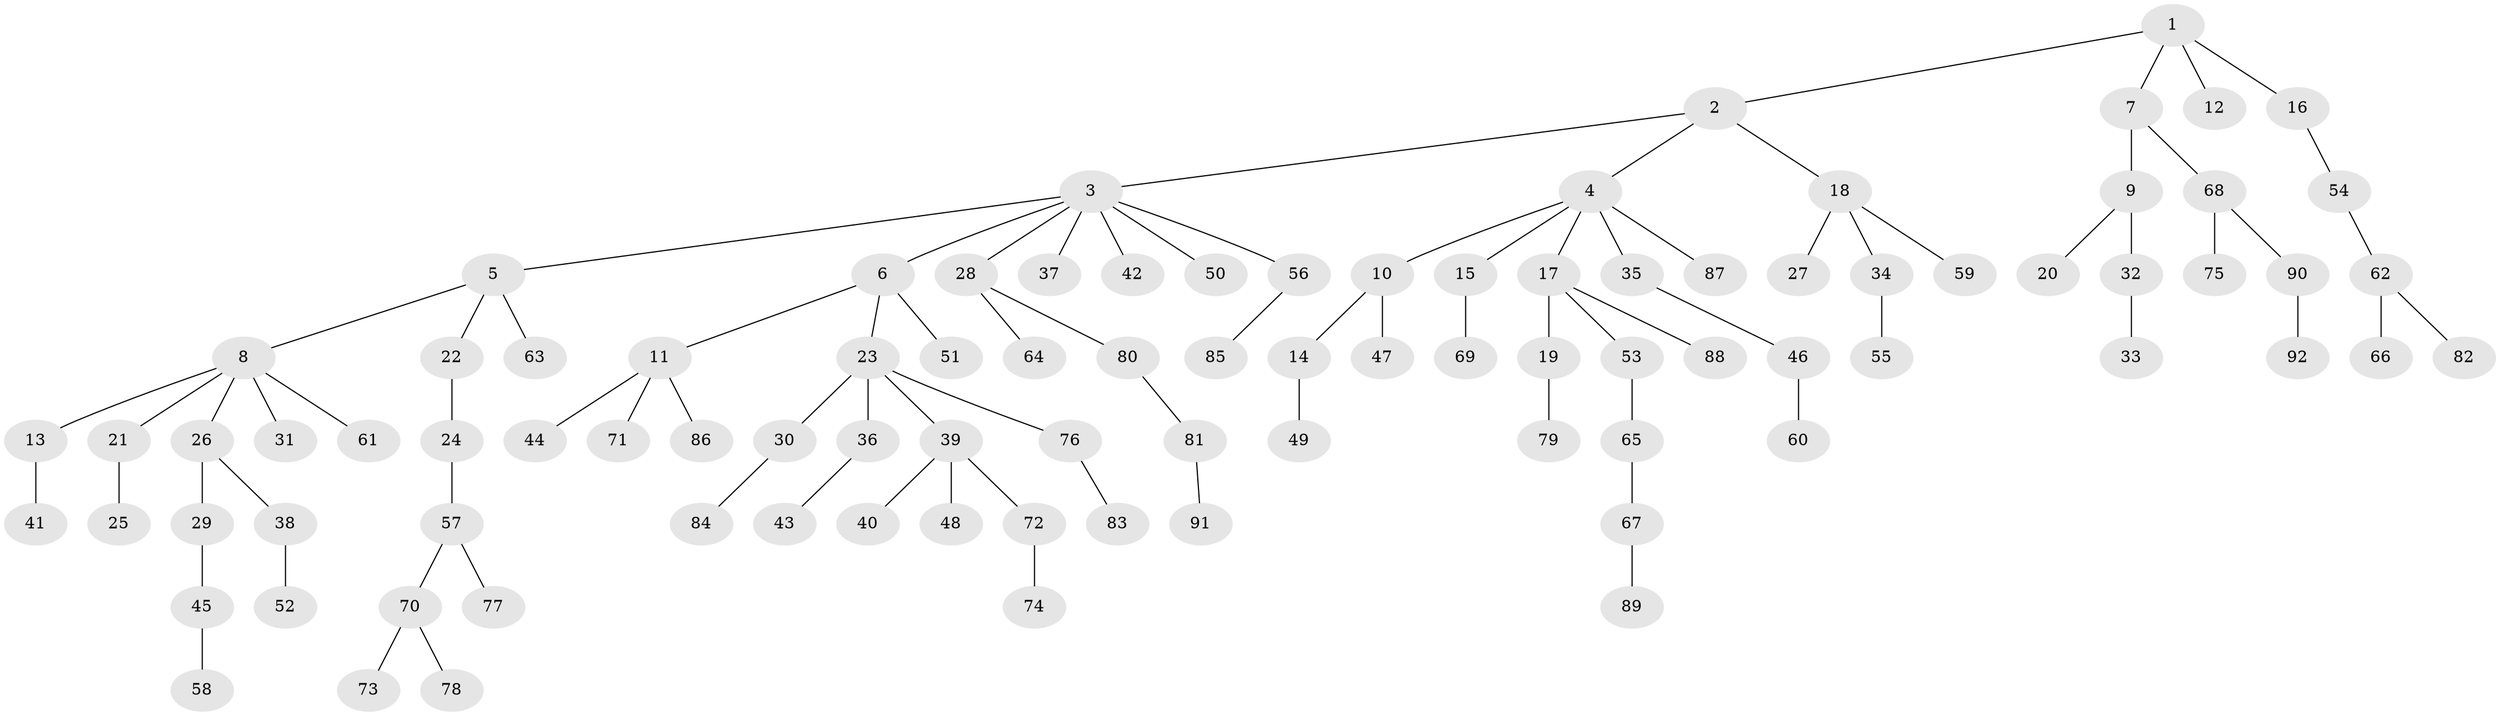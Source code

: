 // Generated by graph-tools (version 1.1) at 2025/15/03/09/25 04:15:36]
// undirected, 92 vertices, 91 edges
graph export_dot {
graph [start="1"]
  node [color=gray90,style=filled];
  1;
  2;
  3;
  4;
  5;
  6;
  7;
  8;
  9;
  10;
  11;
  12;
  13;
  14;
  15;
  16;
  17;
  18;
  19;
  20;
  21;
  22;
  23;
  24;
  25;
  26;
  27;
  28;
  29;
  30;
  31;
  32;
  33;
  34;
  35;
  36;
  37;
  38;
  39;
  40;
  41;
  42;
  43;
  44;
  45;
  46;
  47;
  48;
  49;
  50;
  51;
  52;
  53;
  54;
  55;
  56;
  57;
  58;
  59;
  60;
  61;
  62;
  63;
  64;
  65;
  66;
  67;
  68;
  69;
  70;
  71;
  72;
  73;
  74;
  75;
  76;
  77;
  78;
  79;
  80;
  81;
  82;
  83;
  84;
  85;
  86;
  87;
  88;
  89;
  90;
  91;
  92;
  1 -- 2;
  1 -- 7;
  1 -- 12;
  1 -- 16;
  2 -- 3;
  2 -- 4;
  2 -- 18;
  3 -- 5;
  3 -- 6;
  3 -- 28;
  3 -- 37;
  3 -- 42;
  3 -- 50;
  3 -- 56;
  4 -- 10;
  4 -- 15;
  4 -- 17;
  4 -- 35;
  4 -- 87;
  5 -- 8;
  5 -- 22;
  5 -- 63;
  6 -- 11;
  6 -- 23;
  6 -- 51;
  7 -- 9;
  7 -- 68;
  8 -- 13;
  8 -- 21;
  8 -- 26;
  8 -- 31;
  8 -- 61;
  9 -- 20;
  9 -- 32;
  10 -- 14;
  10 -- 47;
  11 -- 44;
  11 -- 71;
  11 -- 86;
  13 -- 41;
  14 -- 49;
  15 -- 69;
  16 -- 54;
  17 -- 19;
  17 -- 53;
  17 -- 88;
  18 -- 27;
  18 -- 34;
  18 -- 59;
  19 -- 79;
  21 -- 25;
  22 -- 24;
  23 -- 30;
  23 -- 36;
  23 -- 39;
  23 -- 76;
  24 -- 57;
  26 -- 29;
  26 -- 38;
  28 -- 64;
  28 -- 80;
  29 -- 45;
  30 -- 84;
  32 -- 33;
  34 -- 55;
  35 -- 46;
  36 -- 43;
  38 -- 52;
  39 -- 40;
  39 -- 48;
  39 -- 72;
  45 -- 58;
  46 -- 60;
  53 -- 65;
  54 -- 62;
  56 -- 85;
  57 -- 70;
  57 -- 77;
  62 -- 66;
  62 -- 82;
  65 -- 67;
  67 -- 89;
  68 -- 75;
  68 -- 90;
  70 -- 73;
  70 -- 78;
  72 -- 74;
  76 -- 83;
  80 -- 81;
  81 -- 91;
  90 -- 92;
}
